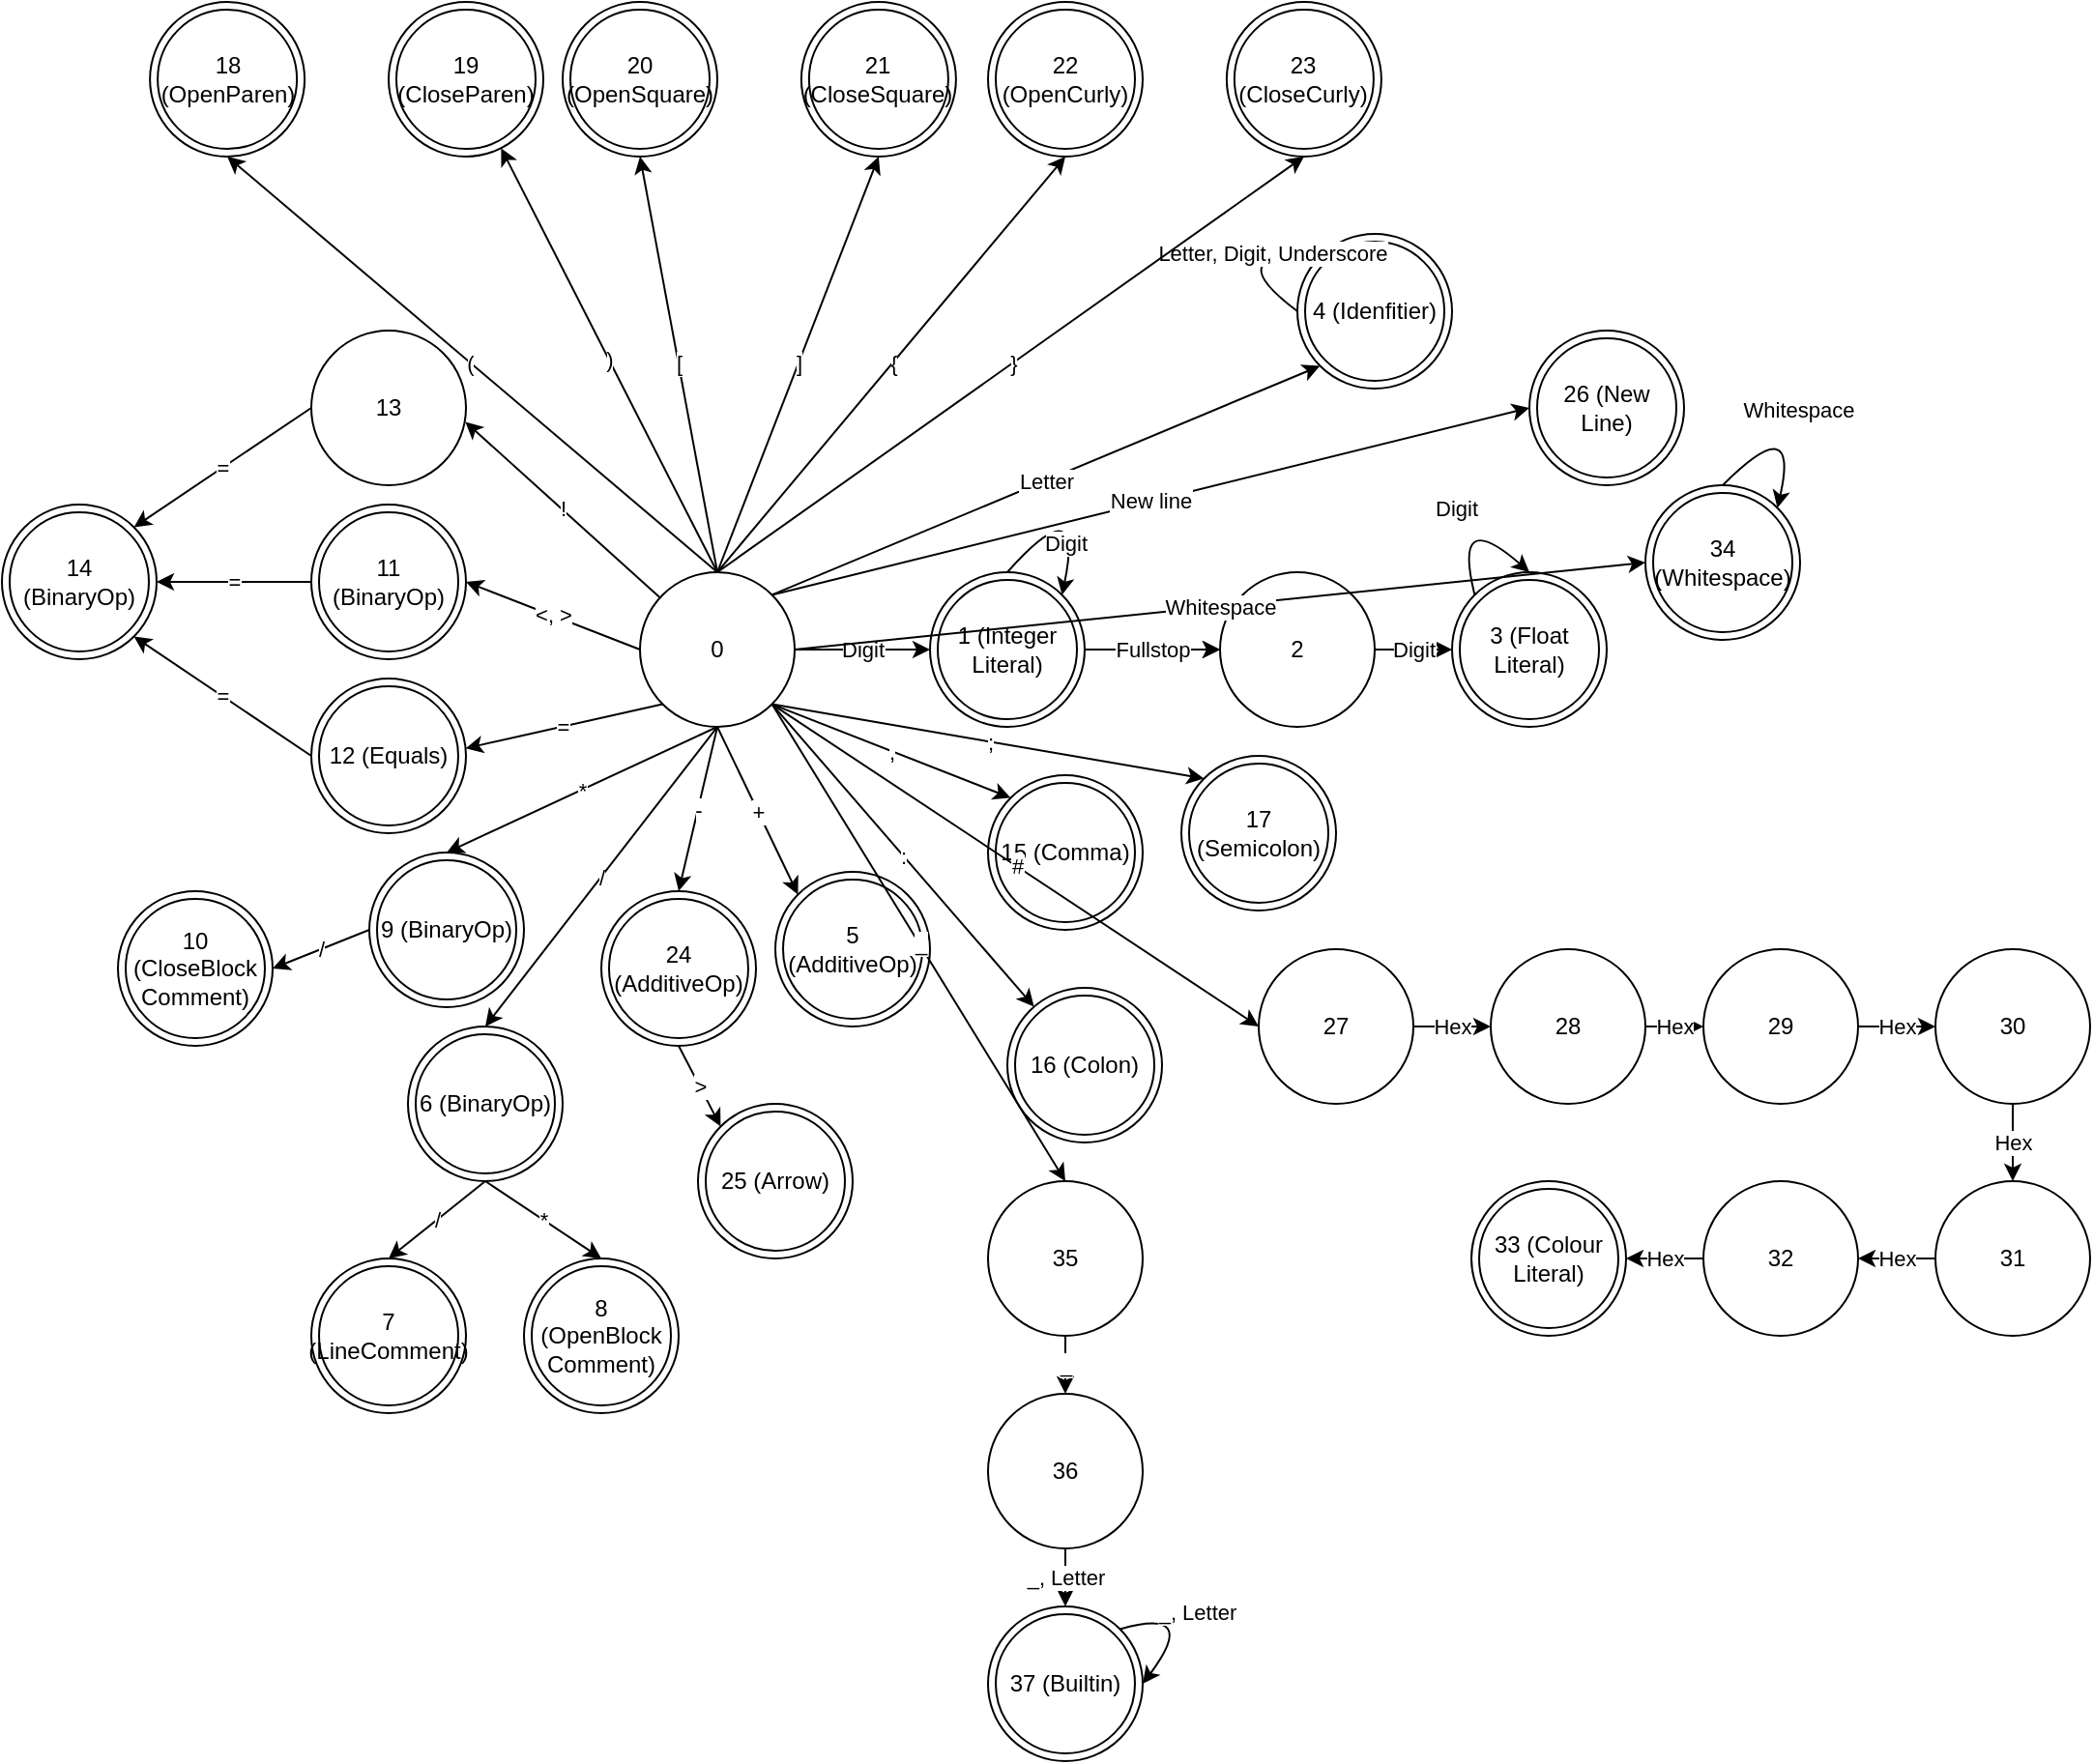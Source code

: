 <mxfile version="21.6.8" type="device">
  <diagram name="Page-1" id="iT0Idw_XRE-KlT5X2-W5">
    <mxGraphModel dx="2328" dy="713" grid="1" gridSize="10" guides="1" tooltips="1" connect="1" arrows="1" fold="1" page="1" pageScale="1" pageWidth="827" pageHeight="1169" math="0" shadow="0">
      <root>
        <mxCell id="0" />
        <mxCell id="1" parent="0" />
        <mxCell id="1iSN-tlwbd-F4aJp31QX-1" value="0" style="ellipse;whiteSpace=wrap;html=1;aspect=fixed;" parent="1" vertex="1">
          <mxGeometry x="70" y="505" width="80" height="80" as="geometry" />
        </mxCell>
        <mxCell id="1iSN-tlwbd-F4aJp31QX-11" value="4 (Idenfitier)" style="ellipse;shape=doubleEllipse;whiteSpace=wrap;html=1;aspect=fixed;" parent="1" vertex="1">
          <mxGeometry x="410" y="330" width="80" height="80" as="geometry" />
        </mxCell>
        <mxCell id="1iSN-tlwbd-F4aJp31QX-12" value="Letter" style="endArrow=classic;html=1;rounded=0;exitX=1;exitY=0;exitDx=0;exitDy=0;entryX=0;entryY=1;entryDx=0;entryDy=0;" parent="1" source="1iSN-tlwbd-F4aJp31QX-1" target="1iSN-tlwbd-F4aJp31QX-11" edge="1">
          <mxGeometry width="50" height="50" relative="1" as="geometry">
            <mxPoint x="100.004" y="476.716" as="sourcePoint" />
            <mxPoint x="193.44" y="480" as="targetPoint" />
          </mxGeometry>
        </mxCell>
        <mxCell id="1iSN-tlwbd-F4aJp31QX-13" value="Letter, Digit, Underscore" style="curved=1;endArrow=classic;html=1;rounded=0;exitX=0;exitY=0.5;exitDx=0;exitDy=0;entryX=0;entryY=0;entryDx=0;entryDy=0;" parent="1" source="1iSN-tlwbd-F4aJp31QX-11" target="1iSN-tlwbd-F4aJp31QX-11" edge="1">
          <mxGeometry x="0.506" y="1" width="50" height="50" relative="1" as="geometry">
            <mxPoint x="123.44" y="430" as="sourcePoint" />
            <mxPoint x="173.44" y="380" as="targetPoint" />
            <Array as="points">
              <mxPoint x="370" y="340" />
            </Array>
            <mxPoint as="offset" />
          </mxGeometry>
        </mxCell>
        <mxCell id="1iSN-tlwbd-F4aJp31QX-22" value="" style="edgeStyle=orthogonalEdgeStyle;rounded=0;orthogonalLoop=1;jettySize=auto;html=1;" parent="1" source="1iSN-tlwbd-F4aJp31QX-14" target="1iSN-tlwbd-F4aJp31QX-18" edge="1">
          <mxGeometry relative="1" as="geometry" />
        </mxCell>
        <mxCell id="1iSN-tlwbd-F4aJp31QX-14" value="1 (Integer Literal)" style="ellipse;shape=doubleEllipse;whiteSpace=wrap;html=1;aspect=fixed;" parent="1" vertex="1">
          <mxGeometry x="220" y="505" width="80" height="80" as="geometry" />
        </mxCell>
        <mxCell id="1iSN-tlwbd-F4aJp31QX-15" value="Digit" style="endArrow=classic;html=1;rounded=0;exitX=1;exitY=0.5;exitDx=0;exitDy=0;entryX=0;entryY=0.5;entryDx=0;entryDy=0;" parent="1" source="1iSN-tlwbd-F4aJp31QX-1" target="1iSN-tlwbd-F4aJp31QX-14" edge="1">
          <mxGeometry width="50" height="50" relative="1" as="geometry">
            <mxPoint x="148" y="527" as="sourcePoint" />
            <mxPoint x="185" y="478" as="targetPoint" />
          </mxGeometry>
        </mxCell>
        <mxCell id="1iSN-tlwbd-F4aJp31QX-17" value="Digit" style="curved=1;endArrow=classic;html=1;rounded=0;exitX=0.5;exitY=0;exitDx=0;exitDy=0;entryX=1;entryY=0;entryDx=0;entryDy=0;elbow=vertical;" parent="1" source="1iSN-tlwbd-F4aJp31QX-14" target="1iSN-tlwbd-F4aJp31QX-14" edge="1">
          <mxGeometry x="0.551" y="-4" width="50" height="50" relative="1" as="geometry">
            <mxPoint x="280" y="500" as="sourcePoint" />
            <mxPoint x="330" y="450" as="targetPoint" />
            <Array as="points">
              <mxPoint x="300" y="460" />
            </Array>
            <mxPoint as="offset" />
          </mxGeometry>
        </mxCell>
        <mxCell id="1iSN-tlwbd-F4aJp31QX-18" value="2" style="ellipse;whiteSpace=wrap;html=1;aspect=fixed;" parent="1" vertex="1">
          <mxGeometry x="370" y="505" width="80" height="80" as="geometry" />
        </mxCell>
        <mxCell id="1iSN-tlwbd-F4aJp31QX-19" value="3 (Float Literal)" style="ellipse;shape=doubleEllipse;whiteSpace=wrap;html=1;aspect=fixed;" parent="1" vertex="1">
          <mxGeometry x="490" y="505" width="80" height="80" as="geometry" />
        </mxCell>
        <mxCell id="1iSN-tlwbd-F4aJp31QX-20" value="Digit" style="curved=1;endArrow=classic;html=1;rounded=0;exitX=0;exitY=0;exitDx=0;exitDy=0;entryX=0.5;entryY=0;entryDx=0;entryDy=0;" parent="1" source="1iSN-tlwbd-F4aJp31QX-19" target="1iSN-tlwbd-F4aJp31QX-19" edge="1">
          <mxGeometry width="50" height="50" relative="1" as="geometry">
            <mxPoint x="270" y="515" as="sourcePoint" />
            <mxPoint x="298" y="527" as="targetPoint" />
            <Array as="points">
              <mxPoint x="490" y="470" />
            </Array>
          </mxGeometry>
        </mxCell>
        <mxCell id="1iSN-tlwbd-F4aJp31QX-21" value="Fullstop" style="endArrow=classic;html=1;rounded=0;entryX=0;entryY=0.5;entryDx=0;entryDy=0;" parent="1" target="1iSN-tlwbd-F4aJp31QX-18" edge="1">
          <mxGeometry width="50" height="50" relative="1" as="geometry">
            <mxPoint x="300" y="545" as="sourcePoint" />
            <mxPoint x="370" y="544.66" as="targetPoint" />
          </mxGeometry>
        </mxCell>
        <mxCell id="1iSN-tlwbd-F4aJp31QX-23" value="Digit" style="endArrow=classic;html=1;rounded=0;exitX=1;exitY=0.5;exitDx=0;exitDy=0;entryX=0;entryY=0.5;entryDx=0;entryDy=0;" parent="1" source="1iSN-tlwbd-F4aJp31QX-18" target="1iSN-tlwbd-F4aJp31QX-19" edge="1">
          <mxGeometry width="50" height="50" relative="1" as="geometry">
            <mxPoint x="160" y="555" as="sourcePoint" />
            <mxPoint x="230" y="555" as="targetPoint" />
          </mxGeometry>
        </mxCell>
        <mxCell id="1iSN-tlwbd-F4aJp31QX-24" value="5 (AdditiveOp)" style="ellipse;shape=doubleEllipse;whiteSpace=wrap;html=1;aspect=fixed;" parent="1" vertex="1">
          <mxGeometry x="140" y="660" width="80" height="80" as="geometry" />
        </mxCell>
        <mxCell id="1iSN-tlwbd-F4aJp31QX-25" value="-" style="endArrow=classic;html=1;rounded=0;exitX=0.5;exitY=1;exitDx=0;exitDy=0;entryX=0.5;entryY=0;entryDx=0;entryDy=0;" parent="1" source="1iSN-tlwbd-F4aJp31QX-1" target="1iSN-tlwbd-F4aJp31QX-65" edge="1">
          <mxGeometry x="0.003" width="50" height="50" relative="1" as="geometry">
            <mxPoint x="160" y="555" as="sourcePoint" />
            <mxPoint x="230" y="555" as="targetPoint" />
            <mxPoint as="offset" />
          </mxGeometry>
        </mxCell>
        <mxCell id="1iSN-tlwbd-F4aJp31QX-26" value="6 (BinaryOp)" style="ellipse;shape=doubleEllipse;whiteSpace=wrap;html=1;aspect=fixed;" parent="1" vertex="1">
          <mxGeometry x="-50" y="740" width="80" height="80" as="geometry" />
        </mxCell>
        <mxCell id="1iSN-tlwbd-F4aJp31QX-27" value="/" style="endArrow=classic;html=1;rounded=0;exitX=0.5;exitY=1;exitDx=0;exitDy=0;entryX=0.5;entryY=0;entryDx=0;entryDy=0;" parent="1" source="1iSN-tlwbd-F4aJp31QX-1" target="1iSN-tlwbd-F4aJp31QX-26" edge="1">
          <mxGeometry x="0.007" width="50" height="50" relative="1" as="geometry">
            <mxPoint x="120" y="595" as="sourcePoint" />
            <mxPoint x="185" y="662" as="targetPoint" />
            <mxPoint as="offset" />
          </mxGeometry>
        </mxCell>
        <mxCell id="1iSN-tlwbd-F4aJp31QX-28" value="7 (LineComment)" style="ellipse;shape=doubleEllipse;whiteSpace=wrap;html=1;aspect=fixed;" parent="1" vertex="1">
          <mxGeometry x="-100" y="860" width="80" height="80" as="geometry" />
        </mxCell>
        <mxCell id="1iSN-tlwbd-F4aJp31QX-29" value="/" style="endArrow=classic;html=1;rounded=0;exitX=0.5;exitY=1;exitDx=0;exitDy=0;entryX=0.5;entryY=0;entryDx=0;entryDy=0;" parent="1" source="1iSN-tlwbd-F4aJp31QX-26" target="1iSN-tlwbd-F4aJp31QX-28" edge="1">
          <mxGeometry x="0.003" width="50" height="50" relative="1" as="geometry">
            <mxPoint x="30" y="675" as="sourcePoint" />
            <mxPoint y="750" as="targetPoint" />
            <mxPoint as="offset" />
          </mxGeometry>
        </mxCell>
        <mxCell id="1iSN-tlwbd-F4aJp31QX-30" value="9 (BinaryOp)" style="ellipse;shape=doubleEllipse;whiteSpace=wrap;html=1;aspect=fixed;" parent="1" vertex="1">
          <mxGeometry x="-70" y="650" width="80" height="80" as="geometry" />
        </mxCell>
        <mxCell id="1iSN-tlwbd-F4aJp31QX-31" value="*" style="endArrow=classic;html=1;rounded=0;exitX=0.5;exitY=1;exitDx=0;exitDy=0;entryX=0.5;entryY=0;entryDx=0;entryDy=0;" parent="1" source="1iSN-tlwbd-F4aJp31QX-1" target="1iSN-tlwbd-F4aJp31QX-30" edge="1">
          <mxGeometry x="0.007" width="50" height="50" relative="1" as="geometry">
            <mxPoint x="120" y="595" as="sourcePoint" />
            <mxPoint x="90" y="670" as="targetPoint" />
            <mxPoint as="offset" />
          </mxGeometry>
        </mxCell>
        <mxCell id="1iSN-tlwbd-F4aJp31QX-32" value="8 (OpenBlock&lt;div&gt;Comment)&lt;/div&gt;" style="ellipse;shape=doubleEllipse;whiteSpace=wrap;html=1;aspect=fixed;" parent="1" vertex="1">
          <mxGeometry x="10" y="860" width="80" height="80" as="geometry" />
        </mxCell>
        <mxCell id="1iSN-tlwbd-F4aJp31QX-33" value="*" style="endArrow=classic;html=1;rounded=0;exitX=0.5;exitY=1;exitDx=0;exitDy=0;entryX=0.5;entryY=0;entryDx=0;entryDy=0;" parent="1" source="1iSN-tlwbd-F4aJp31QX-26" target="1iSN-tlwbd-F4aJp31QX-32" edge="1">
          <mxGeometry x="0.003" width="50" height="50" relative="1" as="geometry">
            <mxPoint y="830" as="sourcePoint" />
            <mxPoint y="870" as="targetPoint" />
            <mxPoint as="offset" />
          </mxGeometry>
        </mxCell>
        <mxCell id="1iSN-tlwbd-F4aJp31QX-34" value="10 (CloseBlock&lt;div&gt;Comment)&lt;/div&gt;" style="ellipse;shape=doubleEllipse;whiteSpace=wrap;html=1;aspect=fixed;" parent="1" vertex="1">
          <mxGeometry x="-200" y="670" width="80" height="80" as="geometry" />
        </mxCell>
        <mxCell id="1iSN-tlwbd-F4aJp31QX-35" value="/" style="endArrow=classic;html=1;rounded=0;exitX=0;exitY=0.5;exitDx=0;exitDy=0;entryX=1;entryY=0.5;entryDx=0;entryDy=0;" parent="1" source="1iSN-tlwbd-F4aJp31QX-30" target="1iSN-tlwbd-F4aJp31QX-34" edge="1">
          <mxGeometry x="0.003" width="50" height="50" relative="1" as="geometry">
            <mxPoint x="90" y="750" as="sourcePoint" />
            <mxPoint x="40" y="790" as="targetPoint" />
            <mxPoint as="offset" />
          </mxGeometry>
        </mxCell>
        <mxCell id="1iSN-tlwbd-F4aJp31QX-36" value="11 (BinaryOp)" style="ellipse;shape=doubleEllipse;whiteSpace=wrap;html=1;aspect=fixed;" parent="1" vertex="1">
          <mxGeometry x="-100" y="470" width="80" height="80" as="geometry" />
        </mxCell>
        <mxCell id="1iSN-tlwbd-F4aJp31QX-37" value="&amp;lt;, &amp;gt;" style="endArrow=classic;html=1;rounded=0;exitX=0;exitY=0.5;exitDx=0;exitDy=0;entryX=1;entryY=0.5;entryDx=0;entryDy=0;" parent="1" source="1iSN-tlwbd-F4aJp31QX-1" target="1iSN-tlwbd-F4aJp31QX-36" edge="1">
          <mxGeometry x="0.007" width="50" height="50" relative="1" as="geometry">
            <mxPoint x="110" y="500" as="sourcePoint" />
            <mxPoint x="-30" y="565" as="targetPoint" />
            <mxPoint as="offset" />
          </mxGeometry>
        </mxCell>
        <mxCell id="1iSN-tlwbd-F4aJp31QX-38" value="14 (BinaryOp)" style="ellipse;shape=doubleEllipse;whiteSpace=wrap;html=1;aspect=fixed;" parent="1" vertex="1">
          <mxGeometry x="-260" y="470" width="80" height="80" as="geometry" />
        </mxCell>
        <mxCell id="1iSN-tlwbd-F4aJp31QX-39" value="=" style="endArrow=classic;html=1;rounded=0;exitX=0;exitY=0.5;exitDx=0;exitDy=0;entryX=1;entryY=0.5;entryDx=0;entryDy=0;" parent="1" source="1iSN-tlwbd-F4aJp31QX-36" target="1iSN-tlwbd-F4aJp31QX-38" edge="1">
          <mxGeometry x="0.007" width="50" height="50" relative="1" as="geometry">
            <mxPoint x="80" y="555" as="sourcePoint" />
            <mxPoint x="-10" y="520" as="targetPoint" />
            <mxPoint as="offset" />
          </mxGeometry>
        </mxCell>
        <mxCell id="1iSN-tlwbd-F4aJp31QX-40" value="12 (Equals)" style="ellipse;shape=doubleEllipse;whiteSpace=wrap;html=1;aspect=fixed;" parent="1" vertex="1">
          <mxGeometry x="-100" y="560" width="80" height="80" as="geometry" />
        </mxCell>
        <mxCell id="1iSN-tlwbd-F4aJp31QX-41" value="=" style="endArrow=classic;html=1;rounded=0;exitX=0;exitY=1;exitDx=0;exitDy=0;entryX=0.998;entryY=0.451;entryDx=0;entryDy=0;entryPerimeter=0;" parent="1" source="1iSN-tlwbd-F4aJp31QX-1" target="1iSN-tlwbd-F4aJp31QX-40" edge="1">
          <mxGeometry x="0.007" width="50" height="50" relative="1" as="geometry">
            <mxPoint x="80" y="555" as="sourcePoint" />
            <mxPoint x="-10" y="520" as="targetPoint" />
            <mxPoint as="offset" />
          </mxGeometry>
        </mxCell>
        <mxCell id="1iSN-tlwbd-F4aJp31QX-42" value="=" style="endArrow=classic;html=1;rounded=0;exitX=0;exitY=0.5;exitDx=0;exitDy=0;entryX=1;entryY=1;entryDx=0;entryDy=0;" parent="1" source="1iSN-tlwbd-F4aJp31QX-40" target="1iSN-tlwbd-F4aJp31QX-38" edge="1">
          <mxGeometry x="0.007" width="50" height="50" relative="1" as="geometry">
            <mxPoint x="92" y="583" as="sourcePoint" />
            <mxPoint x="-10" y="606" as="targetPoint" />
            <mxPoint as="offset" />
          </mxGeometry>
        </mxCell>
        <mxCell id="1iSN-tlwbd-F4aJp31QX-43" value="13" style="ellipse;whiteSpace=wrap;html=1;aspect=fixed;" parent="1" vertex="1">
          <mxGeometry x="-100" y="380" width="80" height="80" as="geometry" />
        </mxCell>
        <mxCell id="1iSN-tlwbd-F4aJp31QX-44" value="!" style="endArrow=classic;html=1;rounded=0;entryX=0.996;entryY=0.59;entryDx=0;entryDy=0;entryPerimeter=0;" parent="1" source="1iSN-tlwbd-F4aJp31QX-1" target="1iSN-tlwbd-F4aJp31QX-43" edge="1">
          <mxGeometry x="0.007" width="50" height="50" relative="1" as="geometry">
            <mxPoint x="80" y="555" as="sourcePoint" />
            <mxPoint x="-10" y="520" as="targetPoint" />
            <mxPoint as="offset" />
          </mxGeometry>
        </mxCell>
        <mxCell id="1iSN-tlwbd-F4aJp31QX-45" value="=" style="endArrow=classic;html=1;rounded=0;exitX=0;exitY=0.5;exitDx=0;exitDy=0;entryX=1;entryY=0;entryDx=0;entryDy=0;" parent="1" source="1iSN-tlwbd-F4aJp31QX-43" target="1iSN-tlwbd-F4aJp31QX-38" edge="1">
          <mxGeometry x="0.007" width="50" height="50" relative="1" as="geometry">
            <mxPoint x="-90" y="520" as="sourcePoint" />
            <mxPoint x="-170" y="520" as="targetPoint" />
            <mxPoint as="offset" />
          </mxGeometry>
        </mxCell>
        <mxCell id="1iSN-tlwbd-F4aJp31QX-47" value="15 (Comma)" style="ellipse;shape=doubleEllipse;whiteSpace=wrap;html=1;aspect=fixed;" parent="1" vertex="1">
          <mxGeometry x="250" y="610" width="80" height="80" as="geometry" />
        </mxCell>
        <mxCell id="1iSN-tlwbd-F4aJp31QX-48" value="," style="endArrow=classic;html=1;rounded=0;exitX=1;exitY=1;exitDx=0;exitDy=0;entryX=0;entryY=0;entryDx=0;entryDy=0;" parent="1" source="1iSN-tlwbd-F4aJp31QX-1" target="1iSN-tlwbd-F4aJp31QX-47" edge="1">
          <mxGeometry x="0.006" width="50" height="50" relative="1" as="geometry">
            <mxPoint x="120" y="595" as="sourcePoint" />
            <mxPoint x="172" y="672" as="targetPoint" />
            <mxPoint as="offset" />
          </mxGeometry>
        </mxCell>
        <mxCell id="1iSN-tlwbd-F4aJp31QX-49" value="16 (Colon)" style="ellipse;shape=doubleEllipse;whiteSpace=wrap;html=1;aspect=fixed;" parent="1" vertex="1">
          <mxGeometry x="260" y="720" width="80" height="80" as="geometry" />
        </mxCell>
        <mxCell id="1iSN-tlwbd-F4aJp31QX-50" value="17 (Semicolon)" style="ellipse;shape=doubleEllipse;whiteSpace=wrap;html=1;aspect=fixed;" parent="1" vertex="1">
          <mxGeometry x="350" y="600" width="80" height="80" as="geometry" />
        </mxCell>
        <mxCell id="1iSN-tlwbd-F4aJp31QX-51" value=":" style="endArrow=classic;html=1;rounded=0;exitX=1;exitY=1;exitDx=0;exitDy=0;" parent="1" source="1iSN-tlwbd-F4aJp31QX-1" target="1iSN-tlwbd-F4aJp31QX-49" edge="1">
          <mxGeometry x="0.006" width="50" height="50" relative="1" as="geometry">
            <mxPoint x="148" y="583" as="sourcePoint" />
            <mxPoint x="272" y="632" as="targetPoint" />
            <mxPoint as="offset" />
          </mxGeometry>
        </mxCell>
        <mxCell id="1iSN-tlwbd-F4aJp31QX-52" value=";" style="endArrow=classic;html=1;rounded=0;exitX=1;exitY=1;exitDx=0;exitDy=0;entryX=0;entryY=0;entryDx=0;entryDy=0;" parent="1" source="1iSN-tlwbd-F4aJp31QX-1" target="1iSN-tlwbd-F4aJp31QX-50" edge="1">
          <mxGeometry x="0.006" width="50" height="50" relative="1" as="geometry">
            <mxPoint x="148" y="583" as="sourcePoint" />
            <mxPoint x="360" y="610" as="targetPoint" />
            <mxPoint as="offset" />
          </mxGeometry>
        </mxCell>
        <mxCell id="1iSN-tlwbd-F4aJp31QX-53" value="18 (OpenParen)" style="ellipse;shape=doubleEllipse;whiteSpace=wrap;html=1;aspect=fixed;" parent="1" vertex="1">
          <mxGeometry x="-183.44" y="210" width="80" height="80" as="geometry" />
        </mxCell>
        <mxCell id="1iSN-tlwbd-F4aJp31QX-54" value="19 (CloseParen)" style="ellipse;shape=doubleEllipse;whiteSpace=wrap;html=1;aspect=fixed;" parent="1" vertex="1">
          <mxGeometry x="-60" y="210" width="80" height="80" as="geometry" />
        </mxCell>
        <mxCell id="1iSN-tlwbd-F4aJp31QX-55" value="(" style="endArrow=classic;html=1;rounded=0;entryX=0.5;entryY=1;entryDx=0;entryDy=0;exitX=0.5;exitY=0;exitDx=0;exitDy=0;" parent="1" source="1iSN-tlwbd-F4aJp31QX-1" target="1iSN-tlwbd-F4aJp31QX-53" edge="1">
          <mxGeometry x="0.007" width="50" height="50" relative="1" as="geometry">
            <mxPoint x="90" y="528" as="sourcePoint" />
            <mxPoint x="-10" y="437" as="targetPoint" />
            <mxPoint as="offset" />
          </mxGeometry>
        </mxCell>
        <mxCell id="1iSN-tlwbd-F4aJp31QX-56" value=")" style="endArrow=classic;html=1;rounded=0;exitX=0.5;exitY=0;exitDx=0;exitDy=0;" parent="1" source="1iSN-tlwbd-F4aJp31QX-1" target="1iSN-tlwbd-F4aJp31QX-54" edge="1">
          <mxGeometry x="0.007" width="50" height="50" relative="1" as="geometry">
            <mxPoint x="120" y="515" as="sourcePoint" />
            <mxPoint x="-10" y="260" as="targetPoint" />
            <mxPoint as="offset" />
          </mxGeometry>
        </mxCell>
        <mxCell id="1iSN-tlwbd-F4aJp31QX-57" value="20 (OpenSquare)" style="ellipse;shape=doubleEllipse;whiteSpace=wrap;html=1;aspect=fixed;" parent="1" vertex="1">
          <mxGeometry x="30" y="210" width="80" height="80" as="geometry" />
        </mxCell>
        <mxCell id="1iSN-tlwbd-F4aJp31QX-58" value="21 (CloseSquare)" style="ellipse;shape=doubleEllipse;whiteSpace=wrap;html=1;aspect=fixed;" parent="1" vertex="1">
          <mxGeometry x="153.44" y="210" width="80" height="80" as="geometry" />
        </mxCell>
        <mxCell id="1iSN-tlwbd-F4aJp31QX-59" value="22 (OpenCurly)" style="ellipse;shape=doubleEllipse;whiteSpace=wrap;html=1;aspect=fixed;" parent="1" vertex="1">
          <mxGeometry x="250" y="210" width="80" height="80" as="geometry" />
        </mxCell>
        <mxCell id="1iSN-tlwbd-F4aJp31QX-60" value="23 (CloseCurly)" style="ellipse;shape=doubleEllipse;whiteSpace=wrap;html=1;aspect=fixed;" parent="1" vertex="1">
          <mxGeometry x="373.44" y="210" width="80" height="80" as="geometry" />
        </mxCell>
        <mxCell id="1iSN-tlwbd-F4aJp31QX-61" value="[" style="endArrow=classic;html=1;rounded=0;exitX=0.5;exitY=0;exitDx=0;exitDy=0;entryX=0.5;entryY=1;entryDx=0;entryDy=0;" parent="1" source="1iSN-tlwbd-F4aJp31QX-1" target="1iSN-tlwbd-F4aJp31QX-57" edge="1">
          <mxGeometry x="0.007" width="50" height="50" relative="1" as="geometry">
            <mxPoint x="120" y="515" as="sourcePoint" />
            <mxPoint x="8" y="296" as="targetPoint" />
            <mxPoint as="offset" />
          </mxGeometry>
        </mxCell>
        <mxCell id="1iSN-tlwbd-F4aJp31QX-62" value="]" style="endArrow=classic;html=1;rounded=0;exitX=0.5;exitY=0;exitDx=0;exitDy=0;entryX=0.5;entryY=1;entryDx=0;entryDy=0;" parent="1" source="1iSN-tlwbd-F4aJp31QX-1" target="1iSN-tlwbd-F4aJp31QX-58" edge="1">
          <mxGeometry x="0.007" width="50" height="50" relative="1" as="geometry">
            <mxPoint x="120" y="515" as="sourcePoint" />
            <mxPoint x="80" y="300" as="targetPoint" />
            <mxPoint as="offset" />
          </mxGeometry>
        </mxCell>
        <mxCell id="1iSN-tlwbd-F4aJp31QX-63" value="{" style="endArrow=classic;html=1;rounded=0;exitX=0.5;exitY=0;exitDx=0;exitDy=0;entryX=0.5;entryY=1;entryDx=0;entryDy=0;" parent="1" source="1iSN-tlwbd-F4aJp31QX-1" target="1iSN-tlwbd-F4aJp31QX-59" edge="1">
          <mxGeometry x="0.007" width="50" height="50" relative="1" as="geometry">
            <mxPoint x="120" y="515" as="sourcePoint" />
            <mxPoint x="203" y="300" as="targetPoint" />
            <mxPoint as="offset" />
          </mxGeometry>
        </mxCell>
        <mxCell id="1iSN-tlwbd-F4aJp31QX-64" value="}" style="endArrow=classic;html=1;rounded=0;exitX=0.5;exitY=0;exitDx=0;exitDy=0;entryX=0.5;entryY=1;entryDx=0;entryDy=0;" parent="1" source="1iSN-tlwbd-F4aJp31QX-1" target="1iSN-tlwbd-F4aJp31QX-60" edge="1">
          <mxGeometry x="0.007" width="50" height="50" relative="1" as="geometry">
            <mxPoint x="120" y="515" as="sourcePoint" />
            <mxPoint x="300" y="300" as="targetPoint" />
            <mxPoint as="offset" />
          </mxGeometry>
        </mxCell>
        <mxCell id="1iSN-tlwbd-F4aJp31QX-65" value="24 (AdditiveOp)" style="ellipse;shape=doubleEllipse;whiteSpace=wrap;html=1;aspect=fixed;" parent="1" vertex="1">
          <mxGeometry x="50" y="670" width="80" height="80" as="geometry" />
        </mxCell>
        <mxCell id="1iSN-tlwbd-F4aJp31QX-66" value="+" style="endArrow=classic;html=1;rounded=0;exitX=0.5;exitY=1;exitDx=0;exitDy=0;entryX=0;entryY=0;entryDx=0;entryDy=0;" parent="1" source="1iSN-tlwbd-F4aJp31QX-1" target="1iSN-tlwbd-F4aJp31QX-24" edge="1">
          <mxGeometry x="0.003" width="50" height="50" relative="1" as="geometry">
            <mxPoint x="120" y="595" as="sourcePoint" />
            <mxPoint x="100" y="680" as="targetPoint" />
            <mxPoint as="offset" />
          </mxGeometry>
        </mxCell>
        <mxCell id="1iSN-tlwbd-F4aJp31QX-67" value="25 (Arrow)" style="ellipse;shape=doubleEllipse;whiteSpace=wrap;html=1;aspect=fixed;" parent="1" vertex="1">
          <mxGeometry x="100" y="780" width="80" height="80" as="geometry" />
        </mxCell>
        <mxCell id="1iSN-tlwbd-F4aJp31QX-68" value="&amp;gt;" style="endArrow=classic;html=1;rounded=0;exitX=0.5;exitY=1;exitDx=0;exitDy=0;entryX=0;entryY=0;entryDx=0;entryDy=0;" parent="1" source="1iSN-tlwbd-F4aJp31QX-65" target="1iSN-tlwbd-F4aJp31QX-67" edge="1">
          <mxGeometry x="0.003" width="50" height="50" relative="1" as="geometry">
            <mxPoint x="120" y="595" as="sourcePoint" />
            <mxPoint x="100" y="680" as="targetPoint" />
            <mxPoint as="offset" />
          </mxGeometry>
        </mxCell>
        <mxCell id="jYj6SouXjOBJIpX19fyc-1" value="26 (New Line)" style="ellipse;shape=doubleEllipse;whiteSpace=wrap;html=1;aspect=fixed;" parent="1" vertex="1">
          <mxGeometry x="530" y="380" width="80" height="80" as="geometry" />
        </mxCell>
        <mxCell id="jYj6SouXjOBJIpX19fyc-2" value="New line" style="endArrow=classic;html=1;rounded=0;exitX=1;exitY=0;exitDx=0;exitDy=0;entryX=0;entryY=0.5;entryDx=0;entryDy=0;" parent="1" source="1iSN-tlwbd-F4aJp31QX-1" target="jYj6SouXjOBJIpX19fyc-1" edge="1">
          <mxGeometry width="50" height="50" relative="1" as="geometry">
            <mxPoint x="148" y="527" as="sourcePoint" />
            <mxPoint x="432" y="408" as="targetPoint" />
          </mxGeometry>
        </mxCell>
        <mxCell id="jYj6SouXjOBJIpX19fyc-3" value="27" style="ellipse;whiteSpace=wrap;html=1;aspect=fixed;" parent="1" vertex="1">
          <mxGeometry x="390" y="700" width="80" height="80" as="geometry" />
        </mxCell>
        <mxCell id="OPvQSgSo6OzUrPjsuNxw-1" value="28" style="ellipse;whiteSpace=wrap;html=1;aspect=fixed;" parent="1" vertex="1">
          <mxGeometry x="510" y="700" width="80" height="80" as="geometry" />
        </mxCell>
        <mxCell id="OPvQSgSo6OzUrPjsuNxw-2" value="29" style="ellipse;whiteSpace=wrap;html=1;aspect=fixed;" parent="1" vertex="1">
          <mxGeometry x="620" y="700" width="80" height="80" as="geometry" />
        </mxCell>
        <mxCell id="OPvQSgSo6OzUrPjsuNxw-3" value="31" style="ellipse;whiteSpace=wrap;html=1;aspect=fixed;" parent="1" vertex="1">
          <mxGeometry x="740" y="820" width="80" height="80" as="geometry" />
        </mxCell>
        <mxCell id="OPvQSgSo6OzUrPjsuNxw-4" value="30" style="ellipse;whiteSpace=wrap;html=1;aspect=fixed;" parent="1" vertex="1">
          <mxGeometry x="740" y="700" width="80" height="80" as="geometry" />
        </mxCell>
        <mxCell id="OPvQSgSo6OzUrPjsuNxw-5" value="32" style="ellipse;whiteSpace=wrap;html=1;aspect=fixed;" parent="1" vertex="1">
          <mxGeometry x="620" y="820" width="80" height="80" as="geometry" />
        </mxCell>
        <mxCell id="OPvQSgSo6OzUrPjsuNxw-7" value="#" style="endArrow=classic;html=1;rounded=0;exitX=1;exitY=1;exitDx=0;exitDy=0;entryX=0;entryY=0.5;entryDx=0;entryDy=0;" parent="1" source="1iSN-tlwbd-F4aJp31QX-1" target="jYj6SouXjOBJIpX19fyc-3" edge="1">
          <mxGeometry x="0.006" width="50" height="50" relative="1" as="geometry">
            <mxPoint x="148" y="583" as="sourcePoint" />
            <mxPoint x="272" y="632" as="targetPoint" />
            <mxPoint as="offset" />
          </mxGeometry>
        </mxCell>
        <mxCell id="OPvQSgSo6OzUrPjsuNxw-8" value="33 (Colour Literal)" style="ellipse;shape=doubleEllipse;whiteSpace=wrap;html=1;aspect=fixed;" parent="1" vertex="1">
          <mxGeometry x="500" y="820" width="80" height="80" as="geometry" />
        </mxCell>
        <mxCell id="OPvQSgSo6OzUrPjsuNxw-10" value="34 (Whitespace)" style="ellipse;shape=doubleEllipse;whiteSpace=wrap;html=1;aspect=fixed;" parent="1" vertex="1">
          <mxGeometry x="590" y="460" width="80" height="80" as="geometry" />
        </mxCell>
        <mxCell id="OPvQSgSo6OzUrPjsuNxw-11" value="Hex" style="endArrow=classic;html=1;rounded=0;exitX=1;exitY=0.5;exitDx=0;exitDy=0;entryX=0;entryY=0.5;entryDx=0;entryDy=0;" parent="1" source="jYj6SouXjOBJIpX19fyc-3" target="OPvQSgSo6OzUrPjsuNxw-1" edge="1">
          <mxGeometry x="0.006" width="50" height="50" relative="1" as="geometry">
            <mxPoint x="148" y="583" as="sourcePoint" />
            <mxPoint x="400" y="750" as="targetPoint" />
            <mxPoint as="offset" />
          </mxGeometry>
        </mxCell>
        <mxCell id="OPvQSgSo6OzUrPjsuNxw-13" value="Hex" style="endArrow=classic;html=1;rounded=0;exitX=1;exitY=0.5;exitDx=0;exitDy=0;entryX=0;entryY=0.5;entryDx=0;entryDy=0;" parent="1" source="OPvQSgSo6OzUrPjsuNxw-1" target="OPvQSgSo6OzUrPjsuNxw-2" edge="1">
          <mxGeometry x="0.006" width="50" height="50" relative="1" as="geometry">
            <mxPoint x="480" y="750" as="sourcePoint" />
            <mxPoint x="520" y="750" as="targetPoint" />
            <mxPoint as="offset" />
          </mxGeometry>
        </mxCell>
        <mxCell id="OPvQSgSo6OzUrPjsuNxw-14" value="Hex" style="endArrow=classic;html=1;rounded=0;exitX=1;exitY=0.5;exitDx=0;exitDy=0;entryX=0;entryY=0.5;entryDx=0;entryDy=0;" parent="1" source="OPvQSgSo6OzUrPjsuNxw-2" target="OPvQSgSo6OzUrPjsuNxw-4" edge="1">
          <mxGeometry x="0.006" width="50" height="50" relative="1" as="geometry">
            <mxPoint x="600" y="750" as="sourcePoint" />
            <mxPoint x="630" y="750" as="targetPoint" />
            <mxPoint as="offset" />
          </mxGeometry>
        </mxCell>
        <mxCell id="OPvQSgSo6OzUrPjsuNxw-15" value="Hex" style="endArrow=classic;html=1;rounded=0;exitX=0.5;exitY=1;exitDx=0;exitDy=0;entryX=0.5;entryY=0;entryDx=0;entryDy=0;" parent="1" source="OPvQSgSo6OzUrPjsuNxw-4" target="OPvQSgSo6OzUrPjsuNxw-3" edge="1">
          <mxGeometry x="0.006" width="50" height="50" relative="1" as="geometry">
            <mxPoint x="710" y="750" as="sourcePoint" />
            <mxPoint x="750" y="750" as="targetPoint" />
            <mxPoint as="offset" />
          </mxGeometry>
        </mxCell>
        <mxCell id="OPvQSgSo6OzUrPjsuNxw-16" value="Hex" style="endArrow=classic;html=1;rounded=0;exitX=0;exitY=0.5;exitDx=0;exitDy=0;entryX=1;entryY=0.5;entryDx=0;entryDy=0;" parent="1" source="OPvQSgSo6OzUrPjsuNxw-3" target="OPvQSgSo6OzUrPjsuNxw-5" edge="1">
          <mxGeometry x="0.006" width="50" height="50" relative="1" as="geometry">
            <mxPoint x="790" y="790" as="sourcePoint" />
            <mxPoint x="790" y="830" as="targetPoint" />
            <mxPoint as="offset" />
          </mxGeometry>
        </mxCell>
        <mxCell id="OPvQSgSo6OzUrPjsuNxw-17" value="Hex" style="endArrow=classic;html=1;rounded=0;exitX=0;exitY=0.5;exitDx=0;exitDy=0;entryX=1;entryY=0.5;entryDx=0;entryDy=0;" parent="1" source="OPvQSgSo6OzUrPjsuNxw-5" target="OPvQSgSo6OzUrPjsuNxw-8" edge="1">
          <mxGeometry x="0.006" width="50" height="50" relative="1" as="geometry">
            <mxPoint x="750" y="870" as="sourcePoint" />
            <mxPoint x="710" y="870" as="targetPoint" />
            <mxPoint as="offset" />
          </mxGeometry>
        </mxCell>
        <mxCell id="OPvQSgSo6OzUrPjsuNxw-18" value="Whitespace" style="endArrow=classic;html=1;rounded=0;exitX=1;exitY=0.5;exitDx=0;exitDy=0;entryX=0;entryY=0.5;entryDx=0;entryDy=0;" parent="1" source="1iSN-tlwbd-F4aJp31QX-1" target="OPvQSgSo6OzUrPjsuNxw-10" edge="1">
          <mxGeometry width="50" height="50" relative="1" as="geometry">
            <mxPoint x="148" y="527" as="sourcePoint" />
            <mxPoint x="540" y="430" as="targetPoint" />
          </mxGeometry>
        </mxCell>
        <mxCell id="OPvQSgSo6OzUrPjsuNxw-19" value="Whitespace" style="curved=1;endArrow=classic;html=1;rounded=0;exitX=0.5;exitY=0;exitDx=0;exitDy=0;entryX=1;entryY=0;entryDx=0;entryDy=0;" parent="1" source="OPvQSgSo6OzUrPjsuNxw-10" target="OPvQSgSo6OzUrPjsuNxw-10" edge="1">
          <mxGeometry width="50" height="50" relative="1" as="geometry">
            <mxPoint x="512" y="527" as="sourcePoint" />
            <mxPoint x="540" y="515" as="targetPoint" />
            <Array as="points">
              <mxPoint x="670" y="420" />
            </Array>
          </mxGeometry>
        </mxCell>
        <mxCell id="GGNNI0FL6-iBr90bBPSi-1" value="35" style="ellipse;whiteSpace=wrap;html=1;aspect=fixed;" parent="1" vertex="1">
          <mxGeometry x="250" y="820" width="80" height="80" as="geometry" />
        </mxCell>
        <mxCell id="GGNNI0FL6-iBr90bBPSi-2" value="36" style="ellipse;whiteSpace=wrap;html=1;aspect=fixed;" parent="1" vertex="1">
          <mxGeometry x="250" y="930" width="80" height="80" as="geometry" />
        </mxCell>
        <mxCell id="GGNNI0FL6-iBr90bBPSi-3" value="37 (Builtin)" style="ellipse;shape=doubleEllipse;whiteSpace=wrap;html=1;aspect=fixed;" parent="1" vertex="1">
          <mxGeometry x="250" y="1040" width="80" height="80" as="geometry" />
        </mxCell>
        <mxCell id="GGNNI0FL6-iBr90bBPSi-4" value="_" style="endArrow=classic;html=1;rounded=0;exitX=1;exitY=1;exitDx=0;exitDy=0;entryX=0.5;entryY=0;entryDx=0;entryDy=0;" parent="1" source="1iSN-tlwbd-F4aJp31QX-1" target="GGNNI0FL6-iBr90bBPSi-1" edge="1">
          <mxGeometry x="0.006" width="50" height="50" relative="1" as="geometry">
            <mxPoint x="148" y="583" as="sourcePoint" />
            <mxPoint x="284" y="740" as="targetPoint" />
            <mxPoint as="offset" />
          </mxGeometry>
        </mxCell>
        <mxCell id="GGNNI0FL6-iBr90bBPSi-5" value="_" style="endArrow=classic;html=1;rounded=0;exitX=0.5;exitY=1;exitDx=0;exitDy=0;entryX=0.5;entryY=0;entryDx=0;entryDy=0;" parent="1" source="GGNNI0FL6-iBr90bBPSi-1" target="GGNNI0FL6-iBr90bBPSi-2" edge="1">
          <mxGeometry x="0.006" width="50" height="50" relative="1" as="geometry">
            <mxPoint x="148" y="583" as="sourcePoint" />
            <mxPoint x="300" y="830" as="targetPoint" />
            <mxPoint as="offset" />
          </mxGeometry>
        </mxCell>
        <mxCell id="GGNNI0FL6-iBr90bBPSi-6" value="_, Letter" style="endArrow=classic;html=1;rounded=0;exitX=0.5;exitY=1;exitDx=0;exitDy=0;entryX=0.5;entryY=0;entryDx=0;entryDy=0;" parent="1" source="GGNNI0FL6-iBr90bBPSi-2" target="GGNNI0FL6-iBr90bBPSi-3" edge="1">
          <mxGeometry x="0.006" width="50" height="50" relative="1" as="geometry">
            <mxPoint x="289.66" y="1010" as="sourcePoint" />
            <mxPoint x="310" y="1030" as="targetPoint" />
            <mxPoint as="offset" />
          </mxGeometry>
        </mxCell>
        <mxCell id="GGNNI0FL6-iBr90bBPSi-7" value="_, Letter" style="curved=1;endArrow=classic;html=1;rounded=0;exitX=1;exitY=0;exitDx=0;exitDy=0;entryX=1;entryY=0.5;entryDx=0;entryDy=0;" parent="1" source="GGNNI0FL6-iBr90bBPSi-3" target="GGNNI0FL6-iBr90bBPSi-3" edge="1">
          <mxGeometry width="50" height="50" relative="1" as="geometry">
            <mxPoint x="320" y="1080" as="sourcePoint" />
            <mxPoint x="348" y="1092" as="targetPoint" />
            <Array as="points">
              <mxPoint x="360" y="1040" />
            </Array>
          </mxGeometry>
        </mxCell>
      </root>
    </mxGraphModel>
  </diagram>
</mxfile>
